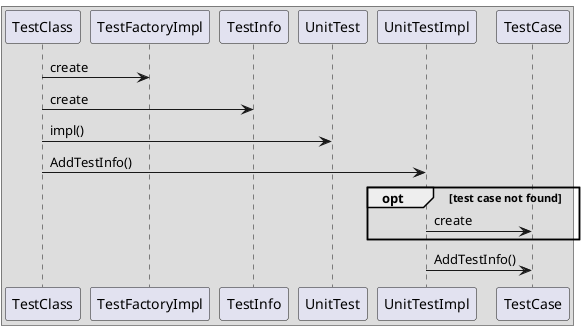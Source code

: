 @startuml

box #DDDDDD
TestClass -> TestFactoryImpl : create
TestClass -> TestInfo : create
TestClass -> UnitTest : impl()
TestClass -> UnitTestImpl : AddTestInfo()
opt test case not found
    UnitTestImpl -> TestCase : create
end
UnitTestImpl -> TestCase : AddTestInfo()
end box

@enduml